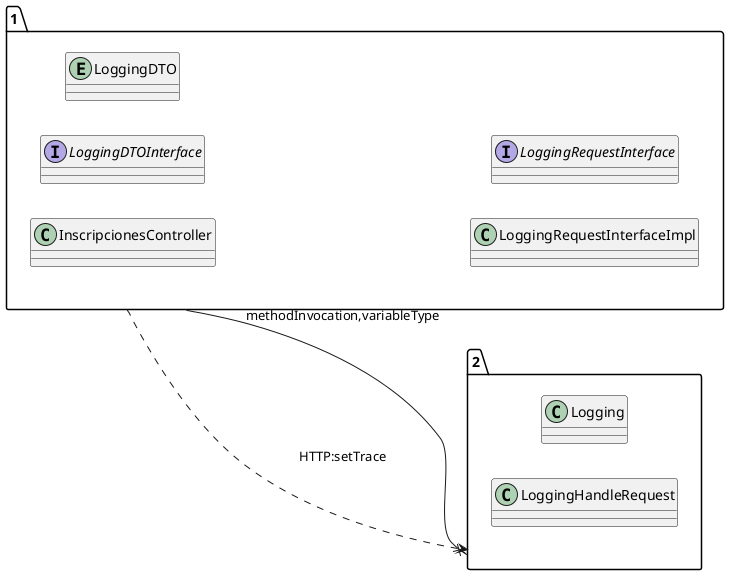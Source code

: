 @startuml 
allow_mixing
left to right direction
package "1"{
class InscripcionesController
interface LoggingDTOInterface
entity LoggingDTO
class LoggingRequestInterfaceImpl
interface LoggingRequestInterface

}
package "2"{
class Logging
class LoggingHandleRequest

}
"1" --x "2":methodInvocation,variableType
"1" ..> "2":HTTP:setTrace
@enduml
